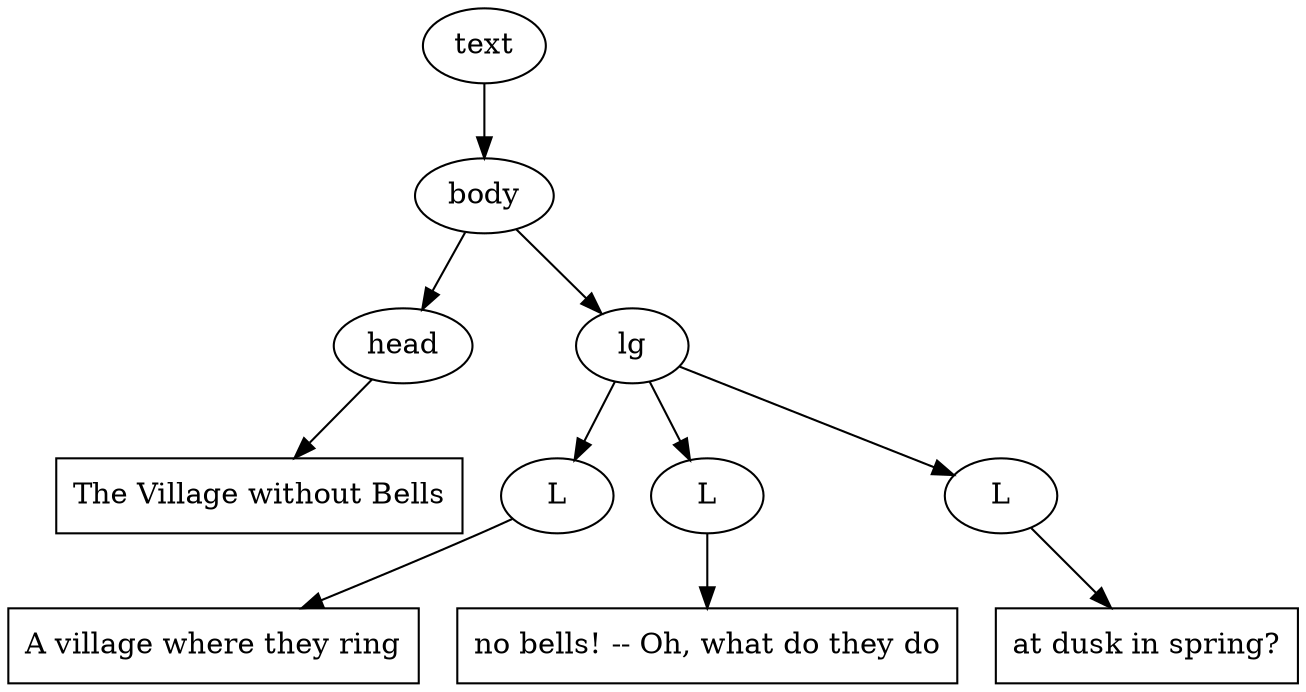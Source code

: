 digraph {
  node [shape=rectangle];
  pcd0 [label="The Village without Bells"]
  pcd1 [label="A village where they ring"]
  pcd2 [label="no bells! -- Oh, what do they do"]
  pcd3 [label="at dusk in spring?"]

  node [shape=oval];
  l1 [label="L"];
  l2 [label="L"];
  l3 [label="L"];
  text -> body;
  body -> head;
  head -> pcd0;
  body -> lg;
  lg -> l1 -> pcd1;
  lg -> l2 -> pcd2;
  lg -> l3 -> pcd3;
  
}
